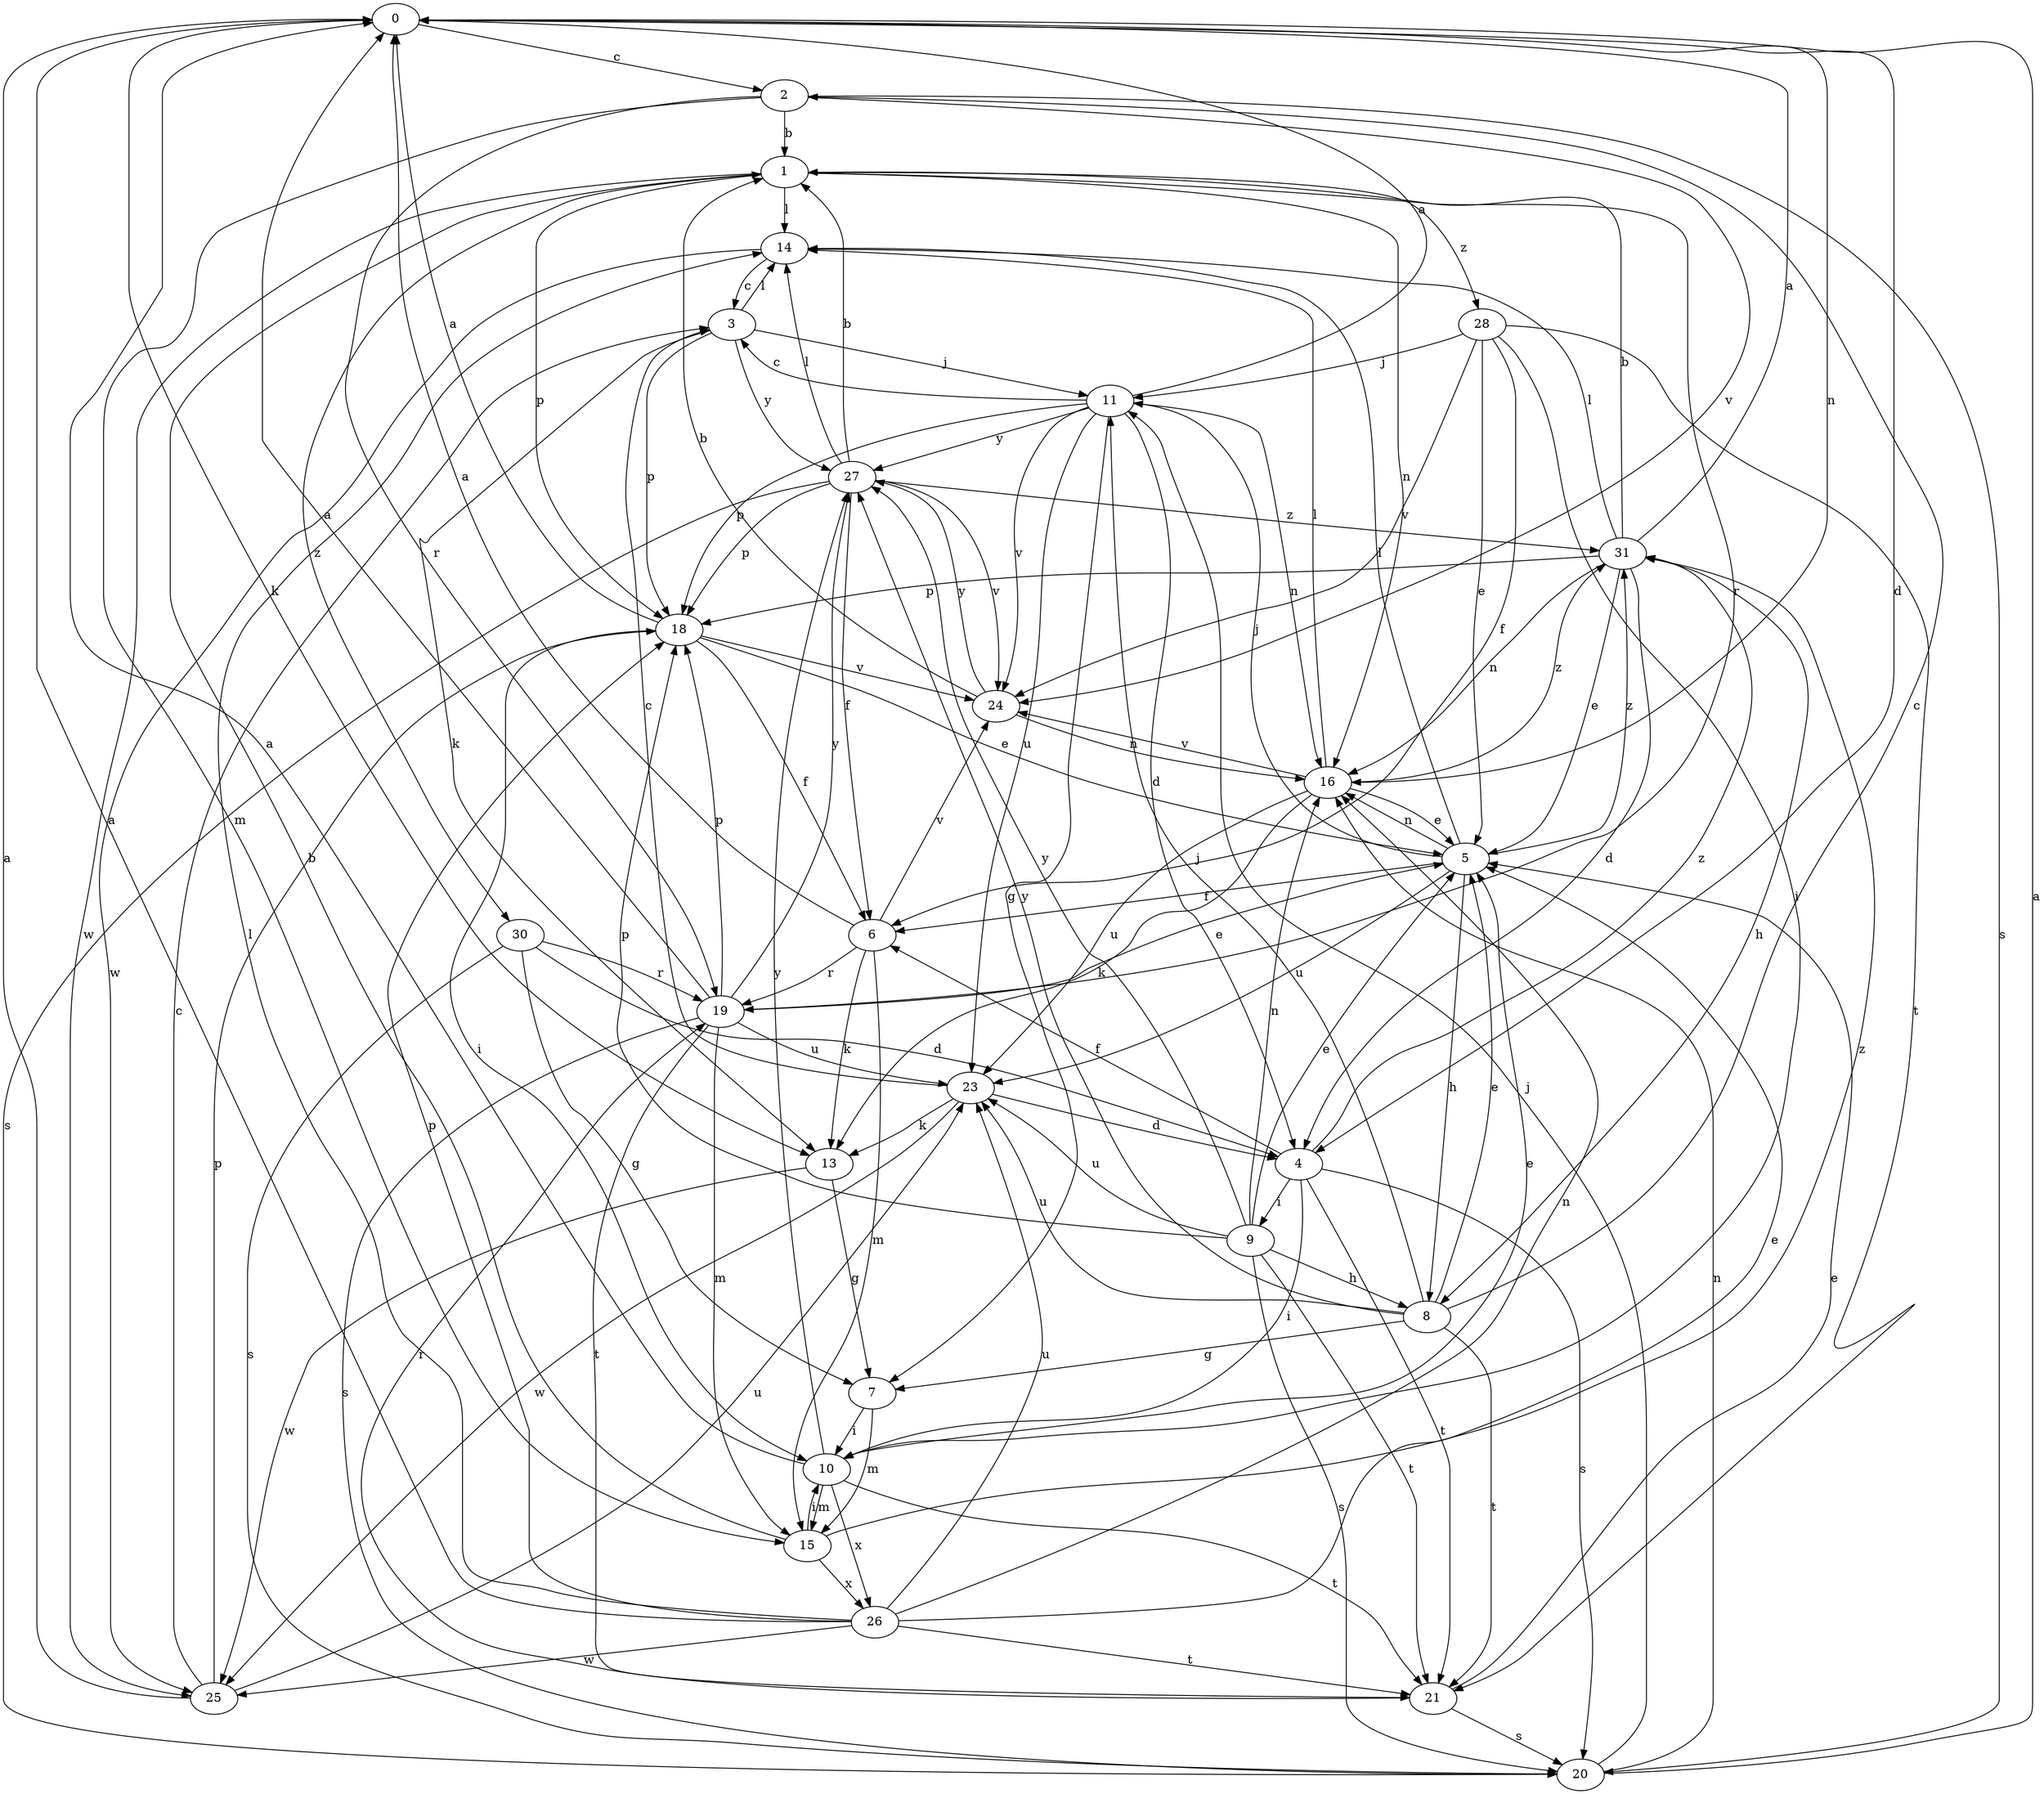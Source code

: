 strict digraph  {
0;
1;
2;
3;
4;
5;
6;
7;
8;
9;
10;
11;
13;
14;
15;
16;
18;
19;
20;
21;
23;
24;
25;
26;
27;
28;
30;
31;
0 -> 2  [label=c];
0 -> 4  [label=d];
0 -> 13  [label=k];
0 -> 16  [label=n];
1 -> 14  [label=l];
1 -> 16  [label=n];
1 -> 18  [label=p];
1 -> 19  [label=r];
1 -> 25  [label=w];
1 -> 28  [label=z];
1 -> 30  [label=z];
2 -> 1  [label=b];
2 -> 15  [label=m];
2 -> 19  [label=r];
2 -> 20  [label=s];
2 -> 24  [label=v];
3 -> 11  [label=j];
3 -> 13  [label=k];
3 -> 14  [label=l];
3 -> 18  [label=p];
3 -> 27  [label=y];
4 -> 6  [label=f];
4 -> 9  [label=i];
4 -> 10  [label=i];
4 -> 20  [label=s];
4 -> 21  [label=t];
4 -> 31  [label=z];
5 -> 6  [label=f];
5 -> 8  [label=h];
5 -> 11  [label=j];
5 -> 14  [label=l];
5 -> 16  [label=n];
5 -> 23  [label=u];
5 -> 31  [label=z];
6 -> 0  [label=a];
6 -> 13  [label=k];
6 -> 15  [label=m];
6 -> 19  [label=r];
6 -> 24  [label=v];
7 -> 10  [label=i];
7 -> 15  [label=m];
8 -> 2  [label=c];
8 -> 5  [label=e];
8 -> 7  [label=g];
8 -> 11  [label=j];
8 -> 21  [label=t];
8 -> 23  [label=u];
8 -> 27  [label=y];
9 -> 5  [label=e];
9 -> 8  [label=h];
9 -> 16  [label=n];
9 -> 18  [label=p];
9 -> 20  [label=s];
9 -> 21  [label=t];
9 -> 23  [label=u];
9 -> 27  [label=y];
10 -> 0  [label=a];
10 -> 5  [label=e];
10 -> 15  [label=m];
10 -> 21  [label=t];
10 -> 26  [label=x];
10 -> 27  [label=y];
11 -> 0  [label=a];
11 -> 3  [label=c];
11 -> 4  [label=d];
11 -> 7  [label=g];
11 -> 16  [label=n];
11 -> 18  [label=p];
11 -> 23  [label=u];
11 -> 24  [label=v];
11 -> 27  [label=y];
13 -> 7  [label=g];
13 -> 25  [label=w];
14 -> 3  [label=c];
14 -> 25  [label=w];
15 -> 1  [label=b];
15 -> 10  [label=i];
15 -> 26  [label=x];
15 -> 31  [label=z];
16 -> 5  [label=e];
16 -> 13  [label=k];
16 -> 14  [label=l];
16 -> 23  [label=u];
16 -> 24  [label=v];
16 -> 31  [label=z];
18 -> 0  [label=a];
18 -> 5  [label=e];
18 -> 6  [label=f];
18 -> 10  [label=i];
18 -> 24  [label=v];
19 -> 0  [label=a];
19 -> 5  [label=e];
19 -> 15  [label=m];
19 -> 18  [label=p];
19 -> 20  [label=s];
19 -> 21  [label=t];
19 -> 23  [label=u];
19 -> 27  [label=y];
20 -> 0  [label=a];
20 -> 11  [label=j];
20 -> 16  [label=n];
21 -> 5  [label=e];
21 -> 19  [label=r];
21 -> 20  [label=s];
23 -> 3  [label=c];
23 -> 4  [label=d];
23 -> 13  [label=k];
23 -> 25  [label=w];
24 -> 1  [label=b];
24 -> 16  [label=n];
24 -> 27  [label=y];
25 -> 0  [label=a];
25 -> 3  [label=c];
25 -> 18  [label=p];
25 -> 23  [label=u];
26 -> 0  [label=a];
26 -> 5  [label=e];
26 -> 14  [label=l];
26 -> 16  [label=n];
26 -> 18  [label=p];
26 -> 21  [label=t];
26 -> 23  [label=u];
26 -> 25  [label=w];
27 -> 1  [label=b];
27 -> 6  [label=f];
27 -> 14  [label=l];
27 -> 18  [label=p];
27 -> 20  [label=s];
27 -> 24  [label=v];
27 -> 31  [label=z];
28 -> 5  [label=e];
28 -> 6  [label=f];
28 -> 10  [label=i];
28 -> 11  [label=j];
28 -> 21  [label=t];
28 -> 24  [label=v];
30 -> 4  [label=d];
30 -> 7  [label=g];
30 -> 19  [label=r];
30 -> 20  [label=s];
31 -> 0  [label=a];
31 -> 1  [label=b];
31 -> 4  [label=d];
31 -> 5  [label=e];
31 -> 8  [label=h];
31 -> 14  [label=l];
31 -> 16  [label=n];
31 -> 18  [label=p];
}
